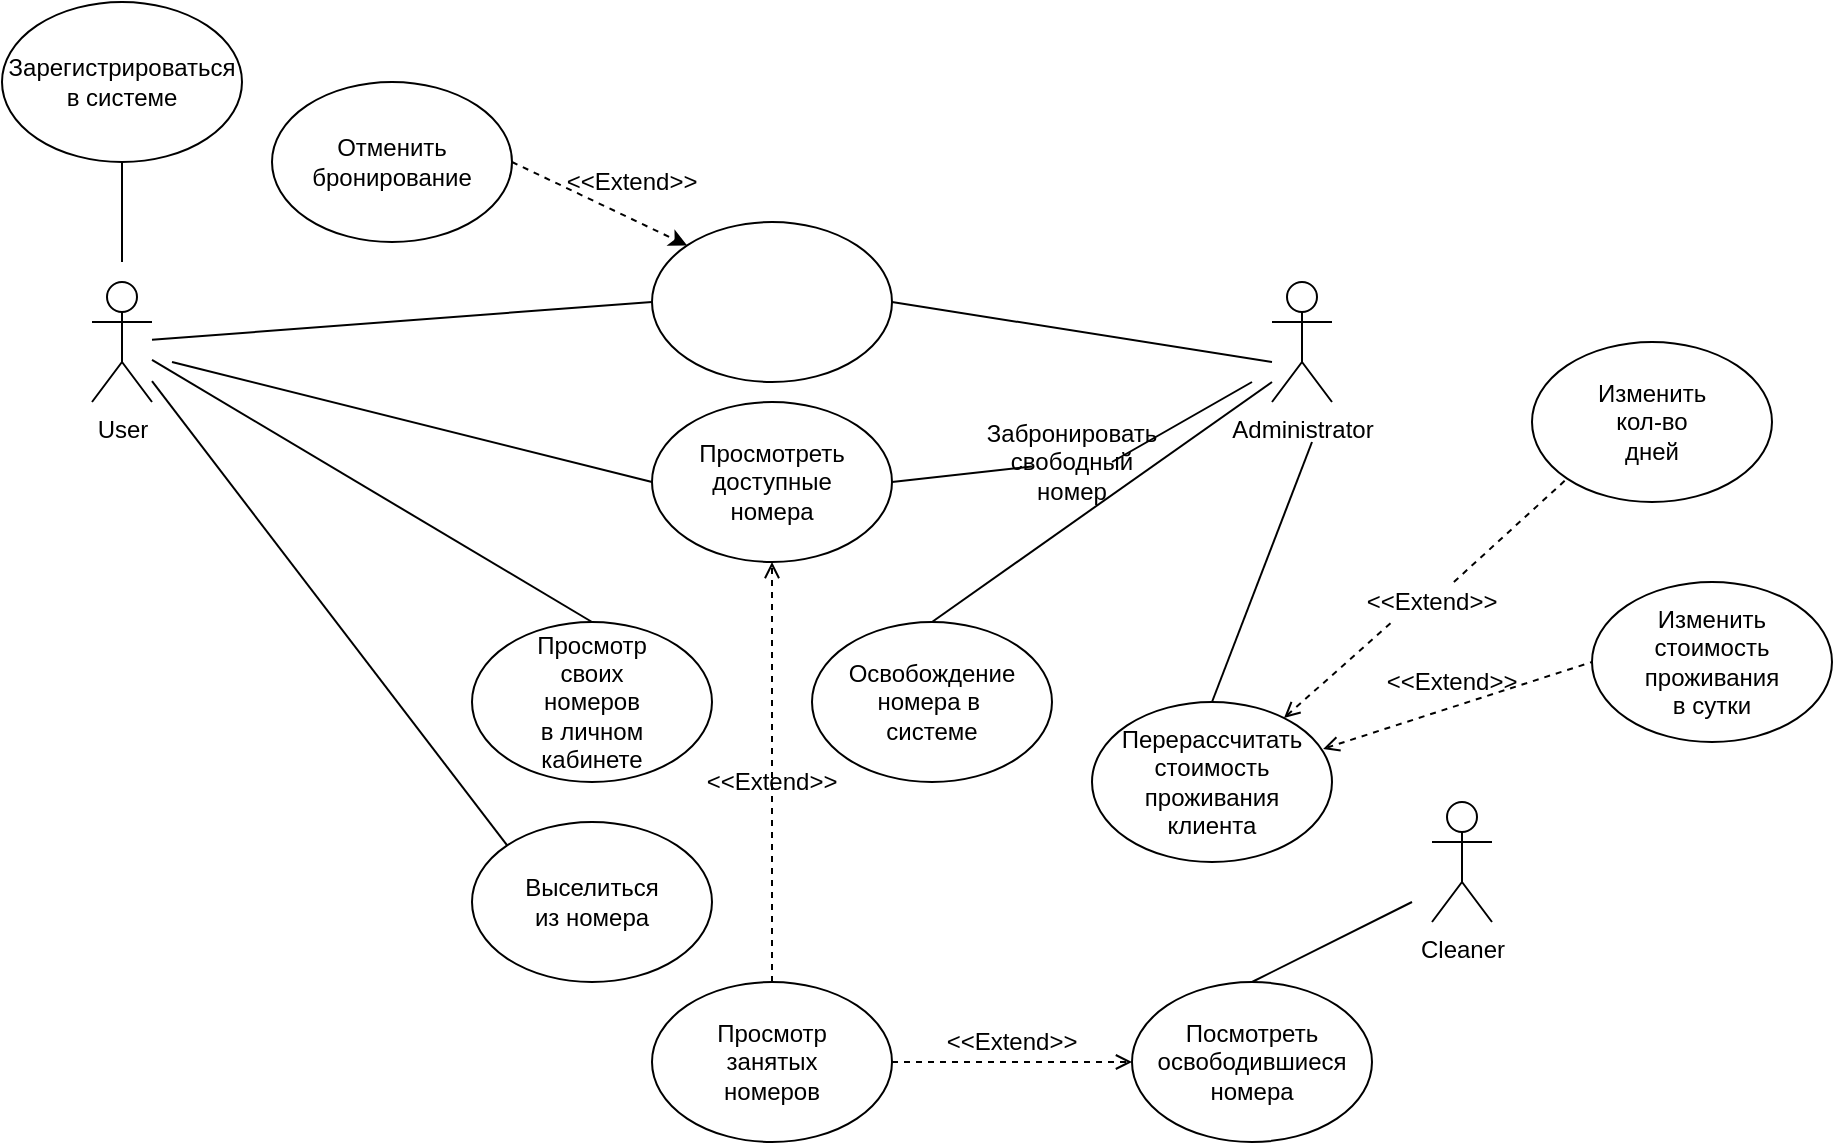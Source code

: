 <mxfile version="15.4.1" type="github"><diagram id="aCAiFoB0H3QuzrkhoMPT" name="Page-1"><mxGraphModel dx="1695" dy="1651" grid="1" gridSize="10" guides="1" tooltips="1" connect="1" arrows="1" fold="1" page="1" pageScale="1" pageWidth="827" pageHeight="1169" math="0" shadow="0"><root><mxCell id="0"/><mxCell id="1" parent="0"/><mxCell id="T6-XCygWxtSRqkk1oUcC-3" value="User" style="shape=umlActor;verticalLabelPosition=bottom;verticalAlign=top;html=1;outlineConnect=0;" parent="1" vertex="1"><mxGeometry x="40" y="60" width="30" height="60" as="geometry"/></mxCell><mxCell id="T6-XCygWxtSRqkk1oUcC-4" value="" style="ellipse;whiteSpace=wrap;html=1;" parent="1" vertex="1"><mxGeometry x="320" y="120" width="120" height="80" as="geometry"/></mxCell><mxCell id="T6-XCygWxtSRqkk1oUcC-5" value="Просмотреть&lt;br&gt;доступные номера" style="text;html=1;strokeColor=none;fillColor=none;align=center;verticalAlign=middle;whiteSpace=wrap;rounded=0;" parent="1" vertex="1"><mxGeometry x="360" y="150" width="40" height="20" as="geometry"/></mxCell><mxCell id="T6-XCygWxtSRqkk1oUcC-6" value="Administrator" style="shape=umlActor;verticalLabelPosition=bottom;verticalAlign=top;html=1;outlineConnect=0;" parent="1" vertex="1"><mxGeometry x="630" y="60" width="30" height="60" as="geometry"/></mxCell><mxCell id="T6-XCygWxtSRqkk1oUcC-9" value="" style="ellipse;whiteSpace=wrap;html=1;" parent="1" vertex="1"><mxGeometry x="320" y="30" width="120" height="80" as="geometry"/></mxCell><mxCell id="T6-XCygWxtSRqkk1oUcC-12" value="" style="endArrow=none;html=1;entryX=0;entryY=0.5;entryDx=0;entryDy=0;" parent="1" source="T6-XCygWxtSRqkk1oUcC-3" target="T6-XCygWxtSRqkk1oUcC-9" edge="1"><mxGeometry width="50" height="50" relative="1" as="geometry"><mxPoint x="390" y="210" as="sourcePoint"/><mxPoint x="440" y="160" as="targetPoint"/></mxGeometry></mxCell><mxCell id="T6-XCygWxtSRqkk1oUcC-13" value="" style="endArrow=none;html=1;exitX=1;exitY=0.5;exitDx=0;exitDy=0;" parent="1" source="T6-XCygWxtSRqkk1oUcC-9" edge="1"><mxGeometry width="50" height="50" relative="1" as="geometry"><mxPoint x="480" y="161.556" as="sourcePoint"/><mxPoint x="630" y="100" as="targetPoint"/></mxGeometry></mxCell><mxCell id="T6-XCygWxtSRqkk1oUcC-15" value="" style="ellipse;whiteSpace=wrap;html=1;" parent="1" vertex="1"><mxGeometry x="400" y="230" width="120" height="80" as="geometry"/></mxCell><mxCell id="T6-XCygWxtSRqkk1oUcC-16" value="Освобождение&lt;br&gt;номера в&amp;nbsp;&lt;br&gt;системе" style="text;html=1;strokeColor=none;fillColor=none;align=center;verticalAlign=middle;whiteSpace=wrap;rounded=0;" parent="1" vertex="1"><mxGeometry x="440" y="260" width="40" height="20" as="geometry"/></mxCell><mxCell id="T6-XCygWxtSRqkk1oUcC-17" value="" style="endArrow=none;html=1;exitX=0.5;exitY=0;exitDx=0;exitDy=0;" parent="1" source="T6-XCygWxtSRqkk1oUcC-15" edge="1"><mxGeometry width="50" height="50" relative="1" as="geometry"><mxPoint x="580" y="240" as="sourcePoint"/><mxPoint x="630" y="110" as="targetPoint"/></mxGeometry></mxCell><mxCell id="T6-XCygWxtSRqkk1oUcC-18" value="" style="ellipse;whiteSpace=wrap;html=1;" parent="1" vertex="1"><mxGeometry x="230" y="230" width="120" height="80" as="geometry"/></mxCell><mxCell id="T6-XCygWxtSRqkk1oUcC-19" value="Просмотр своих номеров в личном кабинете" style="text;html=1;strokeColor=none;fillColor=none;align=center;verticalAlign=middle;whiteSpace=wrap;rounded=0;" parent="1" vertex="1"><mxGeometry x="270" y="260" width="40" height="20" as="geometry"/></mxCell><mxCell id="T6-XCygWxtSRqkk1oUcC-20" value="" style="endArrow=none;html=1;exitX=0.5;exitY=0;exitDx=0;exitDy=0;" parent="1" source="T6-XCygWxtSRqkk1oUcC-18" target="T6-XCygWxtSRqkk1oUcC-3" edge="1"><mxGeometry width="50" height="50" relative="1" as="geometry"><mxPoint x="30" y="270" as="sourcePoint"/><mxPoint x="80" y="110" as="targetPoint"/></mxGeometry></mxCell><mxCell id="T6-XCygWxtSRqkk1oUcC-22" value="" style="ellipse;whiteSpace=wrap;html=1;" parent="1" vertex="1"><mxGeometry x="230" y="330" width="120" height="80" as="geometry"/></mxCell><mxCell id="T6-XCygWxtSRqkk1oUcC-23" value="Выселиться из номера" style="text;html=1;strokeColor=none;fillColor=none;align=center;verticalAlign=middle;whiteSpace=wrap;rounded=0;" parent="1" vertex="1"><mxGeometry x="270" y="360" width="40" height="20" as="geometry"/></mxCell><mxCell id="T6-XCygWxtSRqkk1oUcC-24" value="" style="endArrow=none;html=1;entryX=0;entryY=0;entryDx=0;entryDy=0;" parent="1" source="T6-XCygWxtSRqkk1oUcC-3" target="T6-XCygWxtSRqkk1oUcC-22" edge="1"><mxGeometry width="50" height="50" relative="1" as="geometry"><mxPoint x="100" y="320" as="sourcePoint"/><mxPoint x="150" y="270" as="targetPoint"/></mxGeometry></mxCell><mxCell id="T6-XCygWxtSRqkk1oUcC-25" value="Cleaner" style="shape=umlActor;verticalLabelPosition=bottom;verticalAlign=top;html=1;outlineConnect=0;" parent="1" vertex="1"><mxGeometry x="710" y="320" width="30" height="60" as="geometry"/></mxCell><mxCell id="T6-XCygWxtSRqkk1oUcC-27" value="" style="ellipse;whiteSpace=wrap;html=1;" parent="1" vertex="1"><mxGeometry x="560" y="410" width="120" height="80" as="geometry"/></mxCell><mxCell id="T6-XCygWxtSRqkk1oUcC-28" value="Посмотреть освободившиеся номера" style="text;html=1;strokeColor=none;fillColor=none;align=center;verticalAlign=middle;whiteSpace=wrap;rounded=0;" parent="1" vertex="1"><mxGeometry x="600" y="440" width="40" height="20" as="geometry"/></mxCell><mxCell id="T6-XCygWxtSRqkk1oUcC-29" value="" style="endArrow=none;html=1;entryX=0.5;entryY=0;entryDx=0;entryDy=0;" parent="1" target="T6-XCygWxtSRqkk1oUcC-27" edge="1"><mxGeometry width="50" height="50" relative="1" as="geometry"><mxPoint x="700" y="370" as="sourcePoint"/><mxPoint x="480" y="440" as="targetPoint"/></mxGeometry></mxCell><mxCell id="T6-XCygWxtSRqkk1oUcC-31" value="" style="ellipse;whiteSpace=wrap;html=1;" parent="1" vertex="1"><mxGeometry x="320" y="410" width="120" height="80" as="geometry"/></mxCell><mxCell id="T6-XCygWxtSRqkk1oUcC-32" value="Просмотр занятых номеров" style="text;html=1;strokeColor=none;fillColor=none;align=center;verticalAlign=middle;whiteSpace=wrap;rounded=0;" parent="1" vertex="1"><mxGeometry x="360" y="440" width="40" height="20" as="geometry"/></mxCell><mxCell id="T6-XCygWxtSRqkk1oUcC-33" value="" style="endArrow=none;html=1;exitX=1;exitY=0.5;exitDx=0;exitDy=0;startArrow=none;" parent="1" source="T6-XCygWxtSRqkk1oUcC-10" edge="1"><mxGeometry width="50" height="50" relative="1" as="geometry"><mxPoint x="500" y="170" as="sourcePoint"/><mxPoint x="620" y="110" as="targetPoint"/></mxGeometry></mxCell><mxCell id="T6-XCygWxtSRqkk1oUcC-34" value="" style="endArrow=none;html=1;entryX=0;entryY=0.5;entryDx=0;entryDy=0;" parent="1" target="T6-XCygWxtSRqkk1oUcC-4" edge="1"><mxGeometry width="50" height="50" relative="1" as="geometry"><mxPoint x="80" y="100" as="sourcePoint"/><mxPoint x="330" y="90" as="targetPoint"/></mxGeometry></mxCell><mxCell id="T6-XCygWxtSRqkk1oUcC-36" value="" style="endArrow=open;dashed=1;html=1;exitX=0.5;exitY=0;exitDx=0;exitDy=0;entryX=0.5;entryY=1;entryDx=0;entryDy=0;endFill=0;" parent="1" source="T6-XCygWxtSRqkk1oUcC-31" target="T6-XCygWxtSRqkk1oUcC-4" edge="1"><mxGeometry width="50" height="50" relative="1" as="geometry"><mxPoint x="390" y="320" as="sourcePoint"/><mxPoint x="440" y="270" as="targetPoint"/></mxGeometry></mxCell><mxCell id="T6-XCygWxtSRqkk1oUcC-37" value="" style="endArrow=open;dashed=1;html=1;exitX=1;exitY=0.5;exitDx=0;exitDy=0;endFill=0;" parent="1" source="T6-XCygWxtSRqkk1oUcC-31" target="T6-XCygWxtSRqkk1oUcC-27" edge="1"><mxGeometry width="50" height="50" relative="1" as="geometry"><mxPoint x="390" y="440" as="sourcePoint"/><mxPoint x="390" y="210" as="targetPoint"/></mxGeometry></mxCell><mxCell id="T6-XCygWxtSRqkk1oUcC-39" value="&amp;lt;&amp;lt;Extend&amp;gt;&amp;gt;" style="text;html=1;strokeColor=none;fillColor=none;align=center;verticalAlign=middle;whiteSpace=wrap;rounded=0;rotation=0;" parent="1" vertex="1"><mxGeometry x="360" y="300" width="40" height="20" as="geometry"/></mxCell><mxCell id="T6-XCygWxtSRqkk1oUcC-40" value="&amp;lt;&amp;lt;Extend&amp;gt;&amp;gt;" style="text;html=1;strokeColor=none;fillColor=none;align=center;verticalAlign=middle;whiteSpace=wrap;rounded=0;rotation=0;" parent="1" vertex="1"><mxGeometry x="480" y="430" width="40" height="20" as="geometry"/></mxCell><mxCell id="T6-XCygWxtSRqkk1oUcC-41" value="" style="ellipse;whiteSpace=wrap;html=1;" parent="1" vertex="1"><mxGeometry x="540" y="270" width="120" height="80" as="geometry"/></mxCell><mxCell id="T6-XCygWxtSRqkk1oUcC-42" value="Перерассчитать&lt;br&gt;стоимость проживания клиента" style="text;html=1;strokeColor=none;fillColor=none;align=center;verticalAlign=middle;whiteSpace=wrap;rounded=0;" parent="1" vertex="1"><mxGeometry x="580" y="300" width="40" height="20" as="geometry"/></mxCell><mxCell id="T6-XCygWxtSRqkk1oUcC-44" value="" style="endArrow=none;html=1;exitX=0.5;exitY=0;exitDx=0;exitDy=0;" parent="1" source="T6-XCygWxtSRqkk1oUcC-41" edge="1"><mxGeometry width="50" height="50" relative="1" as="geometry"><mxPoint x="660" y="250" as="sourcePoint"/><mxPoint x="650" y="140" as="targetPoint"/></mxGeometry></mxCell><mxCell id="T6-XCygWxtSRqkk1oUcC-45" value="" style="ellipse;whiteSpace=wrap;html=1;" parent="1" vertex="1"><mxGeometry x="760" y="90" width="120" height="80" as="geometry"/></mxCell><mxCell id="T6-XCygWxtSRqkk1oUcC-46" value="Изменить кол-во дней" style="text;html=1;strokeColor=none;fillColor=none;align=center;verticalAlign=middle;whiteSpace=wrap;rounded=0;" parent="1" vertex="1"><mxGeometry x="800" y="120" width="40" height="20" as="geometry"/></mxCell><mxCell id="T6-XCygWxtSRqkk1oUcC-47" value="" style="ellipse;whiteSpace=wrap;html=1;" parent="1" vertex="1"><mxGeometry x="790" y="210" width="120" height="80" as="geometry"/></mxCell><mxCell id="T6-XCygWxtSRqkk1oUcC-48" value="Изменить стоимость проживания в сутки" style="text;html=1;strokeColor=none;fillColor=none;align=center;verticalAlign=middle;whiteSpace=wrap;rounded=0;" parent="1" vertex="1"><mxGeometry x="830" y="240" width="40" height="20" as="geometry"/></mxCell><mxCell id="T6-XCygWxtSRqkk1oUcC-49" value="" style="endArrow=none;dashed=1;html=1;entryX=0;entryY=1;entryDx=0;entryDy=0;startArrow=none;startFill=0;" parent="1" source="T6-XCygWxtSRqkk1oUcC-51" target="T6-XCygWxtSRqkk1oUcC-45" edge="1"><mxGeometry width="50" height="50" relative="1" as="geometry"><mxPoint x="720" y="250" as="sourcePoint"/><mxPoint x="770" y="200" as="targetPoint"/></mxGeometry></mxCell><mxCell id="T6-XCygWxtSRqkk1oUcC-50" value="" style="endArrow=none;dashed=1;html=1;entryX=0;entryY=0.5;entryDx=0;entryDy=0;exitX=0.963;exitY=0.293;exitDx=0;exitDy=0;exitPerimeter=0;startArrow=open;startFill=0;" parent="1" source="T6-XCygWxtSRqkk1oUcC-41" target="T6-XCygWxtSRqkk1oUcC-47" edge="1"><mxGeometry width="50" height="50" relative="1" as="geometry"><mxPoint x="730" y="330" as="sourcePoint"/><mxPoint x="780" y="280" as="targetPoint"/></mxGeometry></mxCell><mxCell id="T6-XCygWxtSRqkk1oUcC-51" value="&amp;lt;&amp;lt;Extend&amp;gt;&amp;gt;" style="text;html=1;strokeColor=none;fillColor=none;align=center;verticalAlign=middle;whiteSpace=wrap;rounded=0;rotation=0;" parent="1" vertex="1"><mxGeometry x="690" y="210" width="40" height="20" as="geometry"/></mxCell><mxCell id="T6-XCygWxtSRqkk1oUcC-52" value="" style="endArrow=none;dashed=1;html=1;entryX=0;entryY=1;entryDx=0;entryDy=0;startArrow=open;startFill=0;" parent="1" source="T6-XCygWxtSRqkk1oUcC-41" target="T6-XCygWxtSRqkk1oUcC-51" edge="1"><mxGeometry width="50" height="50" relative="1" as="geometry"><mxPoint x="636.945" y="278.482" as="sourcePoint"/><mxPoint x="777.574" y="158.284" as="targetPoint"/></mxGeometry></mxCell><mxCell id="T6-XCygWxtSRqkk1oUcC-53" value="&amp;lt;&amp;lt;Extend&amp;gt;&amp;gt;" style="text;html=1;strokeColor=none;fillColor=none;align=center;verticalAlign=middle;whiteSpace=wrap;rounded=0;rotation=0;" parent="1" vertex="1"><mxGeometry x="700" y="250" width="40" height="20" as="geometry"/></mxCell><mxCell id="T6-XCygWxtSRqkk1oUcC-56" value="" style="ellipse;whiteSpace=wrap;html=1;" parent="1" vertex="1"><mxGeometry x="130" y="-40" width="120" height="80" as="geometry"/></mxCell><mxCell id="T6-XCygWxtSRqkk1oUcC-57" value="Отменить бронирование" style="text;html=1;strokeColor=none;fillColor=none;align=center;verticalAlign=middle;whiteSpace=wrap;rounded=0;" parent="1" vertex="1"><mxGeometry x="170" y="-10" width="40" height="20" as="geometry"/></mxCell><mxCell id="T6-XCygWxtSRqkk1oUcC-58" value="" style="endArrow=classic;dashed=1;html=1;exitX=1;exitY=0.5;exitDx=0;exitDy=0;entryX=0;entryY=0;entryDx=0;entryDy=0;endFill=1;" parent="1" source="T6-XCygWxtSRqkk1oUcC-56" target="T6-XCygWxtSRqkk1oUcC-9" edge="1"><mxGeometry width="50" height="50" relative="1" as="geometry"><mxPoint x="320" y="20" as="sourcePoint"/><mxPoint x="370" y="-30" as="targetPoint"/></mxGeometry></mxCell><mxCell id="T6-XCygWxtSRqkk1oUcC-59" value="&amp;lt;&amp;lt;Extend&amp;gt;&amp;gt;" style="text;html=1;strokeColor=none;fillColor=none;align=center;verticalAlign=middle;whiteSpace=wrap;rounded=0;rotation=0;" parent="1" vertex="1"><mxGeometry x="290" width="40" height="20" as="geometry"/></mxCell><mxCell id="T6-XCygWxtSRqkk1oUcC-60" value="" style="ellipse;whiteSpace=wrap;html=1;" parent="1" vertex="1"><mxGeometry x="-5" y="-80" width="120" height="80" as="geometry"/></mxCell><mxCell id="T6-XCygWxtSRqkk1oUcC-61" value="Зарегистрироваться в системе" style="text;html=1;strokeColor=none;fillColor=none;align=center;verticalAlign=middle;whiteSpace=wrap;rounded=0;" parent="1" vertex="1"><mxGeometry x="35" y="-50" width="40" height="20" as="geometry"/></mxCell><mxCell id="T6-XCygWxtSRqkk1oUcC-62" value="" style="endArrow=none;html=1;entryX=0.5;entryY=1;entryDx=0;entryDy=0;" parent="1" target="T6-XCygWxtSRqkk1oUcC-60" edge="1"><mxGeometry width="50" height="50" relative="1" as="geometry"><mxPoint x="55" y="50" as="sourcePoint"/><mxPoint x="100" y="41.13" as="targetPoint"/></mxGeometry></mxCell><mxCell id="T6-XCygWxtSRqkk1oUcC-10" value="Забронировать&lt;br&gt;свободный номер" style="text;html=1;strokeColor=none;fillColor=none;align=center;verticalAlign=middle;whiteSpace=wrap;rounded=0;" parent="1" vertex="1"><mxGeometry x="510" y="140" width="40" height="20" as="geometry"/></mxCell><mxCell id="ZpkrfzwOEW6vyc0EHFR5-1" value="" style="endArrow=none;html=1;exitX=1;exitY=0.5;exitDx=0;exitDy=0;" parent="1" source="T6-XCygWxtSRqkk1oUcC-4" target="T6-XCygWxtSRqkk1oUcC-10" edge="1"><mxGeometry width="50" height="50" relative="1" as="geometry"><mxPoint x="440" y="160" as="sourcePoint"/><mxPoint x="620" y="110" as="targetPoint"/></mxGeometry></mxCell></root></mxGraphModel></diagram></mxfile>